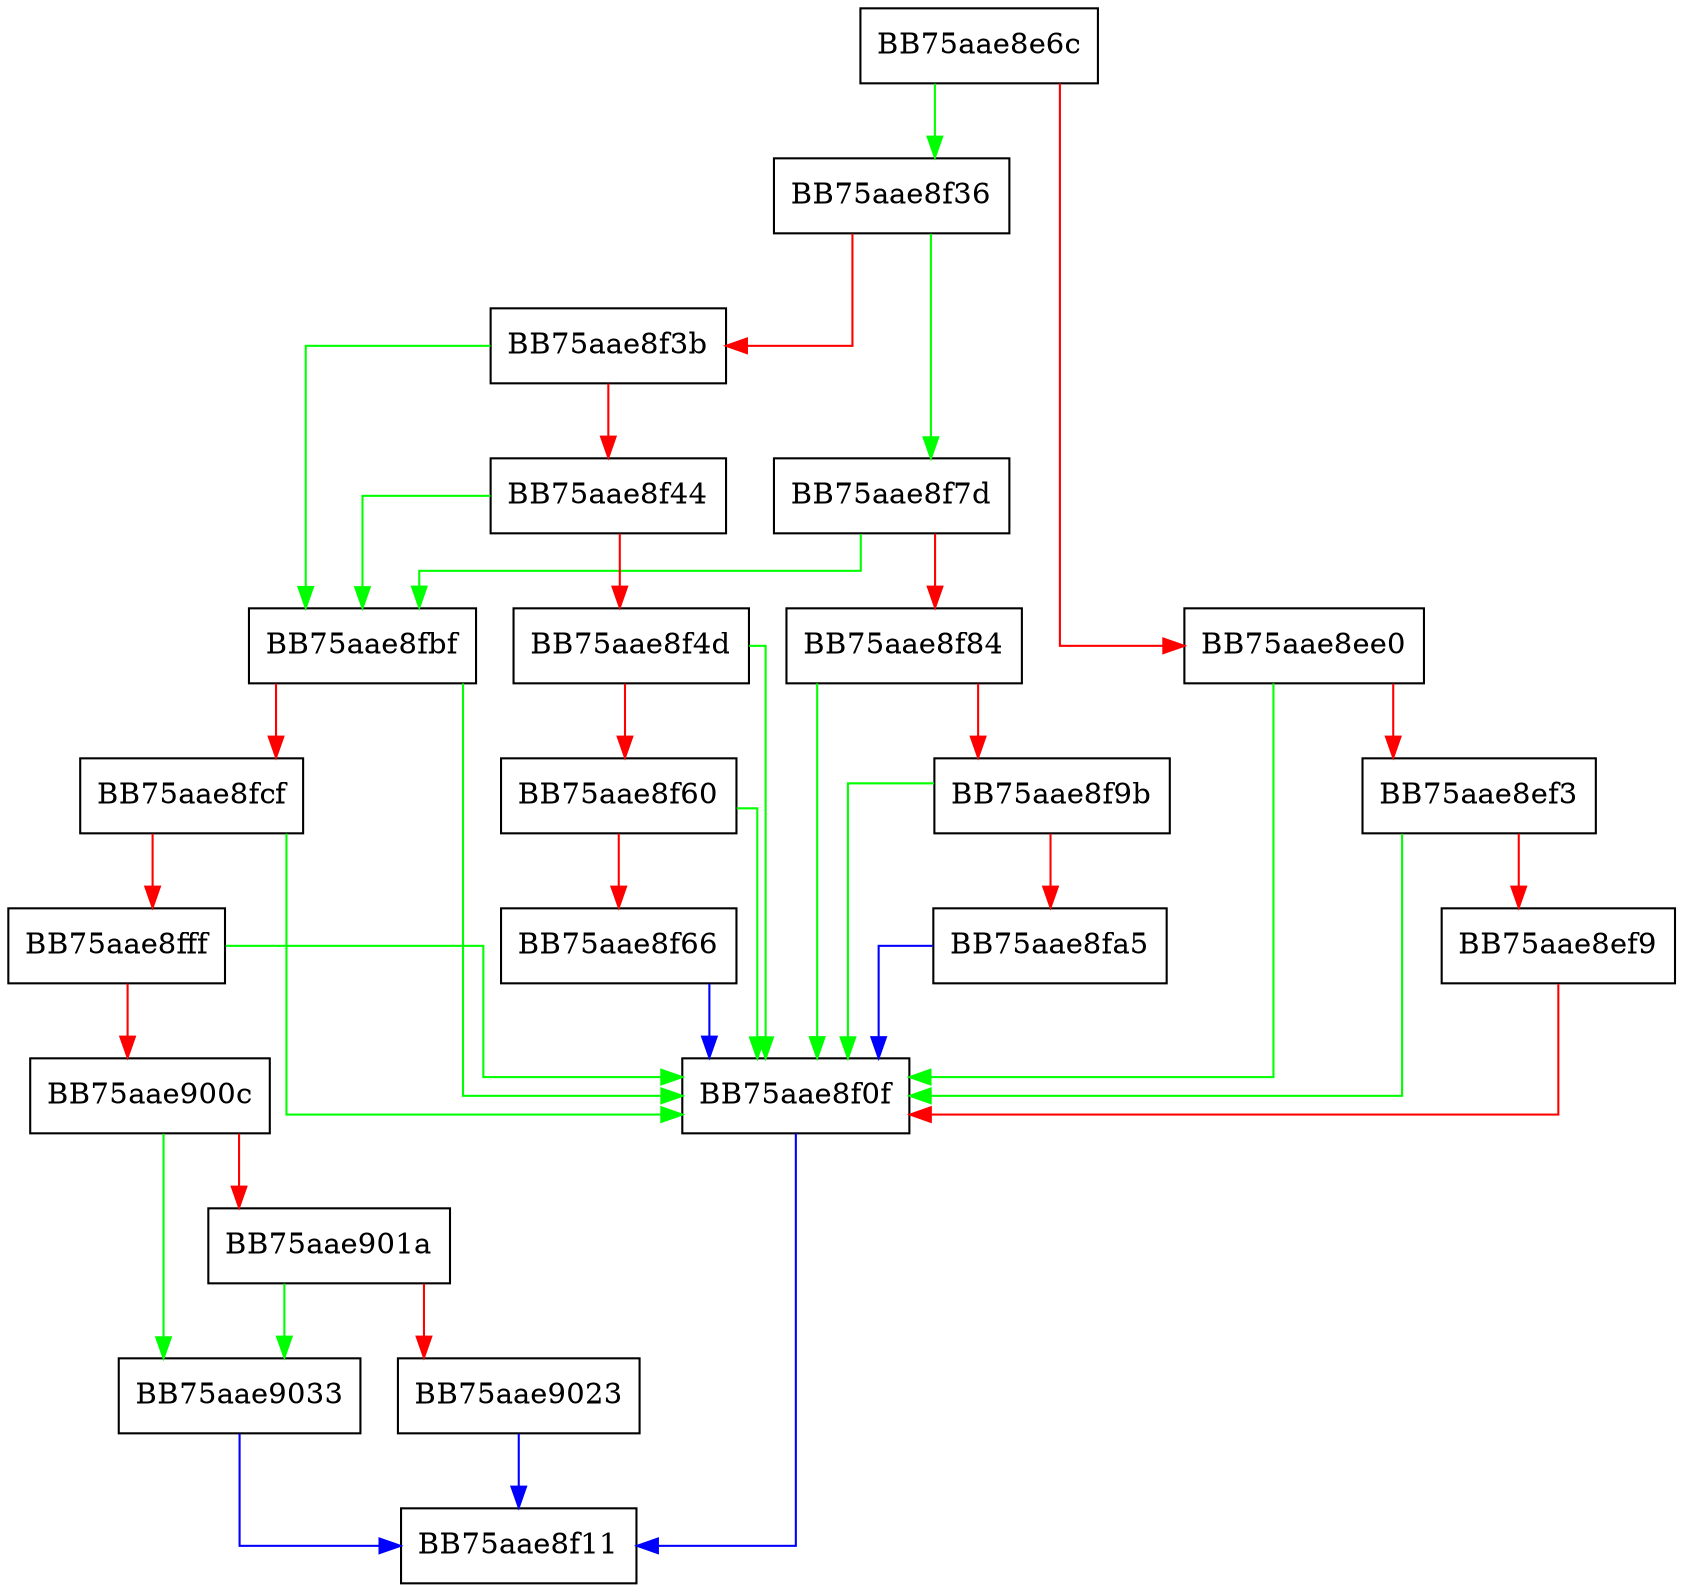 digraph QueryFileEA {
  node [shape="box"];
  graph [splines=ortho];
  BB75aae8e6c -> BB75aae8f36 [color="green"];
  BB75aae8e6c -> BB75aae8ee0 [color="red"];
  BB75aae8ee0 -> BB75aae8f0f [color="green"];
  BB75aae8ee0 -> BB75aae8ef3 [color="red"];
  BB75aae8ef3 -> BB75aae8f0f [color="green"];
  BB75aae8ef3 -> BB75aae8ef9 [color="red"];
  BB75aae8ef9 -> BB75aae8f0f [color="red"];
  BB75aae8f0f -> BB75aae8f11 [color="blue"];
  BB75aae8f36 -> BB75aae8f7d [color="green"];
  BB75aae8f36 -> BB75aae8f3b [color="red"];
  BB75aae8f3b -> BB75aae8fbf [color="green"];
  BB75aae8f3b -> BB75aae8f44 [color="red"];
  BB75aae8f44 -> BB75aae8fbf [color="green"];
  BB75aae8f44 -> BB75aae8f4d [color="red"];
  BB75aae8f4d -> BB75aae8f0f [color="green"];
  BB75aae8f4d -> BB75aae8f60 [color="red"];
  BB75aae8f60 -> BB75aae8f0f [color="green"];
  BB75aae8f60 -> BB75aae8f66 [color="red"];
  BB75aae8f66 -> BB75aae8f0f [color="blue"];
  BB75aae8f7d -> BB75aae8fbf [color="green"];
  BB75aae8f7d -> BB75aae8f84 [color="red"];
  BB75aae8f84 -> BB75aae8f0f [color="green"];
  BB75aae8f84 -> BB75aae8f9b [color="red"];
  BB75aae8f9b -> BB75aae8f0f [color="green"];
  BB75aae8f9b -> BB75aae8fa5 [color="red"];
  BB75aae8fa5 -> BB75aae8f0f [color="blue"];
  BB75aae8fbf -> BB75aae8f0f [color="green"];
  BB75aae8fbf -> BB75aae8fcf [color="red"];
  BB75aae8fcf -> BB75aae8f0f [color="green"];
  BB75aae8fcf -> BB75aae8fff [color="red"];
  BB75aae8fff -> BB75aae8f0f [color="green"];
  BB75aae8fff -> BB75aae900c [color="red"];
  BB75aae900c -> BB75aae9033 [color="green"];
  BB75aae900c -> BB75aae901a [color="red"];
  BB75aae901a -> BB75aae9033 [color="green"];
  BB75aae901a -> BB75aae9023 [color="red"];
  BB75aae9023 -> BB75aae8f11 [color="blue"];
  BB75aae9033 -> BB75aae8f11 [color="blue"];
}